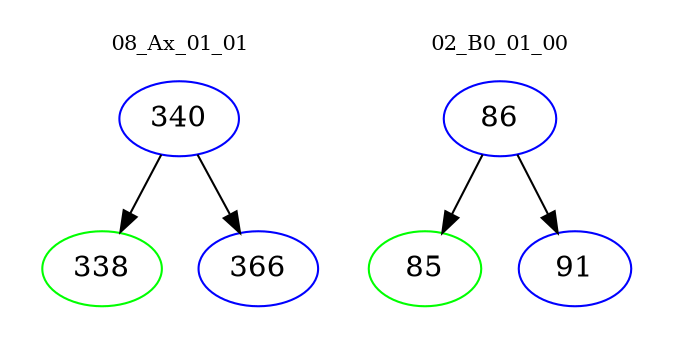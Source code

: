 digraph{
subgraph cluster_0 {
color = white
label = "08_Ax_01_01";
fontsize=10;
T0_340 [label="340", color="blue"]
T0_340 -> T0_338 [color="black"]
T0_338 [label="338", color="green"]
T0_340 -> T0_366 [color="black"]
T0_366 [label="366", color="blue"]
}
subgraph cluster_1 {
color = white
label = "02_B0_01_00";
fontsize=10;
T1_86 [label="86", color="blue"]
T1_86 -> T1_85 [color="black"]
T1_85 [label="85", color="green"]
T1_86 -> T1_91 [color="black"]
T1_91 [label="91", color="blue"]
}
}
